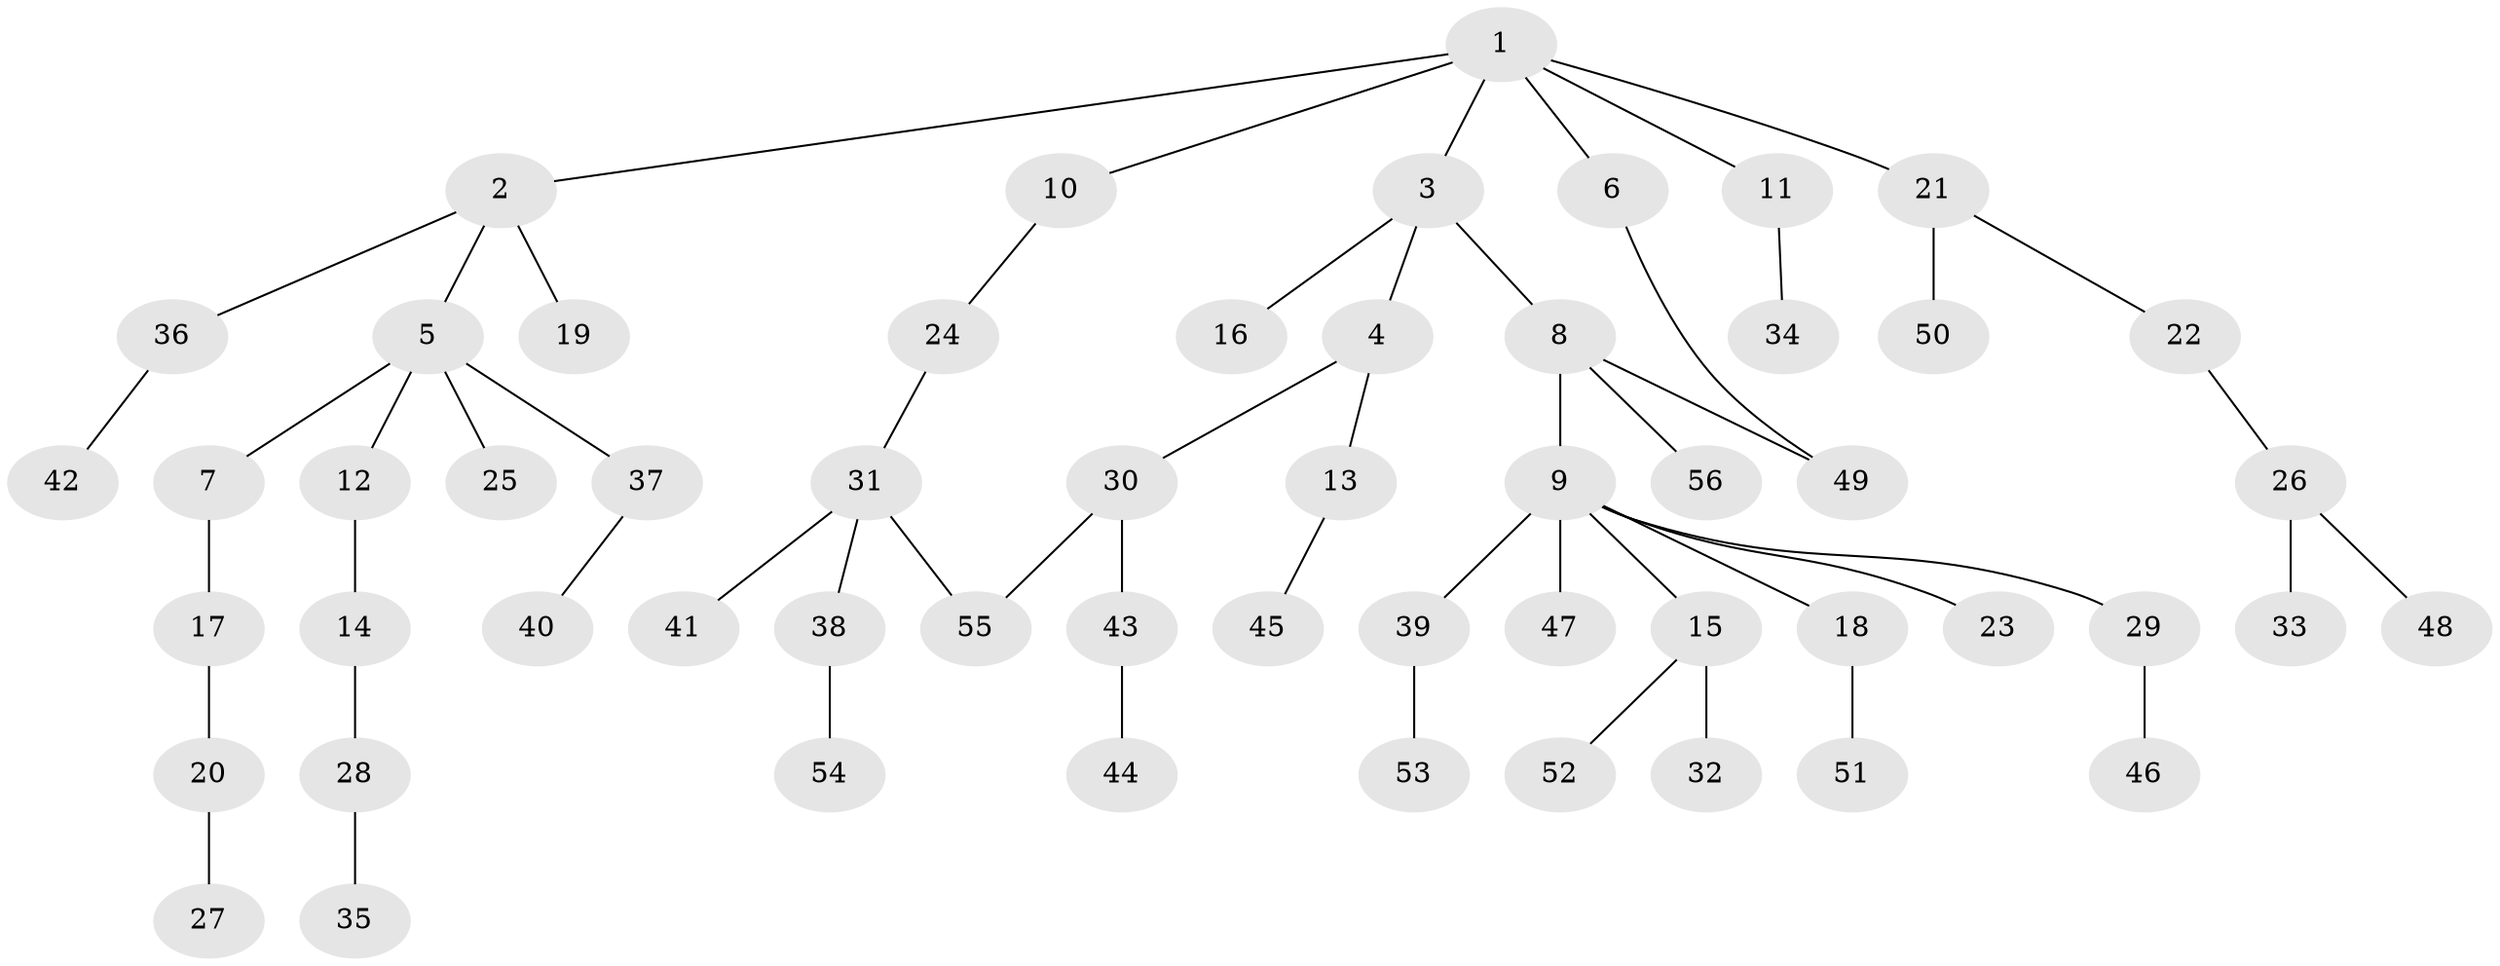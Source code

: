 // Generated by graph-tools (version 1.1) at 2025/25/03/09/25 03:25:28]
// undirected, 56 vertices, 57 edges
graph export_dot {
graph [start="1"]
  node [color=gray90,style=filled];
  1;
  2;
  3;
  4;
  5;
  6;
  7;
  8;
  9;
  10;
  11;
  12;
  13;
  14;
  15;
  16;
  17;
  18;
  19;
  20;
  21;
  22;
  23;
  24;
  25;
  26;
  27;
  28;
  29;
  30;
  31;
  32;
  33;
  34;
  35;
  36;
  37;
  38;
  39;
  40;
  41;
  42;
  43;
  44;
  45;
  46;
  47;
  48;
  49;
  50;
  51;
  52;
  53;
  54;
  55;
  56;
  1 -- 2;
  1 -- 3;
  1 -- 6;
  1 -- 10;
  1 -- 11;
  1 -- 21;
  2 -- 5;
  2 -- 19;
  2 -- 36;
  3 -- 4;
  3 -- 8;
  3 -- 16;
  4 -- 13;
  4 -- 30;
  5 -- 7;
  5 -- 12;
  5 -- 25;
  5 -- 37;
  6 -- 49;
  7 -- 17;
  8 -- 9;
  8 -- 56;
  8 -- 49;
  9 -- 15;
  9 -- 18;
  9 -- 23;
  9 -- 29;
  9 -- 39;
  9 -- 47;
  10 -- 24;
  11 -- 34;
  12 -- 14;
  13 -- 45;
  14 -- 28;
  15 -- 32;
  15 -- 52;
  17 -- 20;
  18 -- 51;
  20 -- 27;
  21 -- 22;
  21 -- 50;
  22 -- 26;
  24 -- 31;
  26 -- 33;
  26 -- 48;
  28 -- 35;
  29 -- 46;
  30 -- 43;
  30 -- 55;
  31 -- 38;
  31 -- 41;
  31 -- 55;
  36 -- 42;
  37 -- 40;
  38 -- 54;
  39 -- 53;
  43 -- 44;
}
